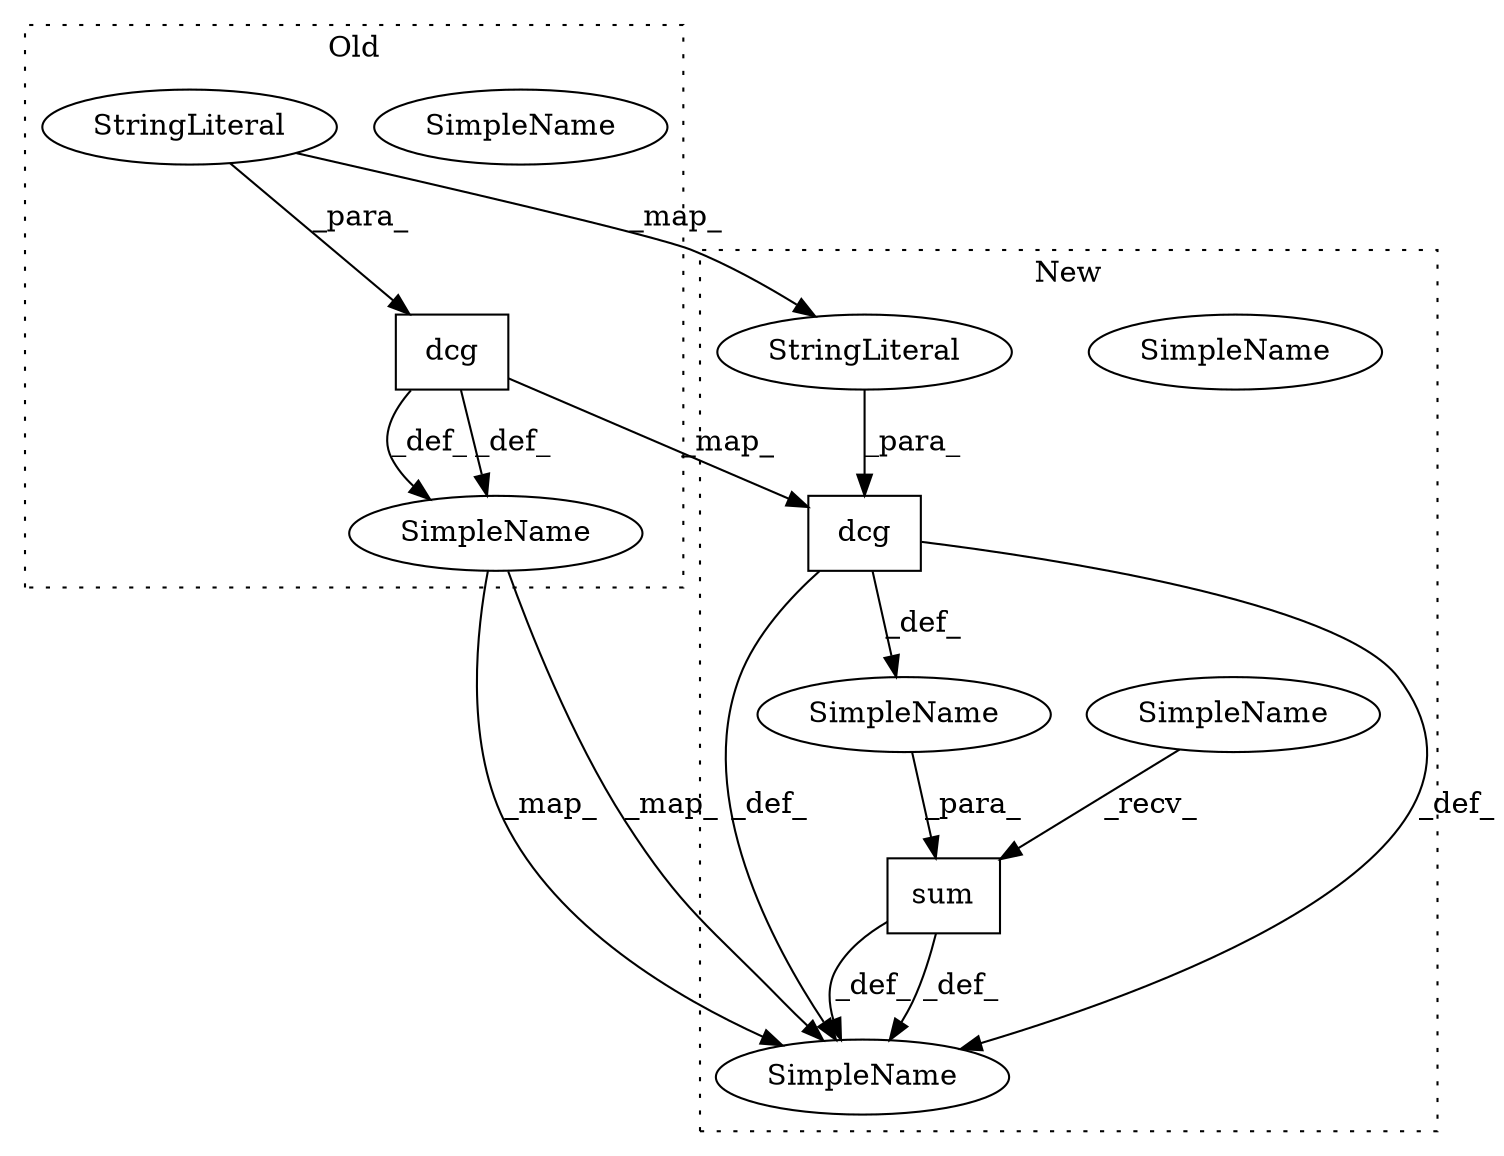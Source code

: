 digraph G {
subgraph cluster0 {
1 [label="dcg" a="32" s="566,640" l="4,1" shape="box"];
4 [label="SimpleName" a="42" s="550" l="7" shape="ellipse"];
7 [label="SimpleName" a="42" s="550" l="7" shape="ellipse"];
9 [label="StringLiteral" a="45" s="634" l="6" shape="ellipse"];
label = "Old";
style="dotted";
}
subgraph cluster1 {
2 [label="dcg" a="32" s="646,727" l="4,1" shape="box"];
3 [label="sum" a="32" s="634,728" l="4,1" shape="box"];
5 [label="SimpleName" a="42" s="620" l="7" shape="ellipse"];
6 [label="SimpleName" a="42" s="620" l="7" shape="ellipse"];
8 [label="SimpleName" a="42" s="" l="" shape="ellipse"];
10 [label="StringLiteral" a="45" s="714" l="13" shape="ellipse"];
11 [label="SimpleName" a="42" s="628" l="5" shape="ellipse"];
label = "New";
style="dotted";
}
1 -> 7 [label="_def_"];
1 -> 7 [label="_def_"];
1 -> 2 [label="_map_"];
2 -> 6 [label="_def_"];
2 -> 8 [label="_def_"];
2 -> 6 [label="_def_"];
3 -> 6 [label="_def_"];
3 -> 6 [label="_def_"];
7 -> 6 [label="_map_"];
7 -> 6 [label="_map_"];
8 -> 3 [label="_para_"];
9 -> 1 [label="_para_"];
9 -> 10 [label="_map_"];
10 -> 2 [label="_para_"];
11 -> 3 [label="_recv_"];
}